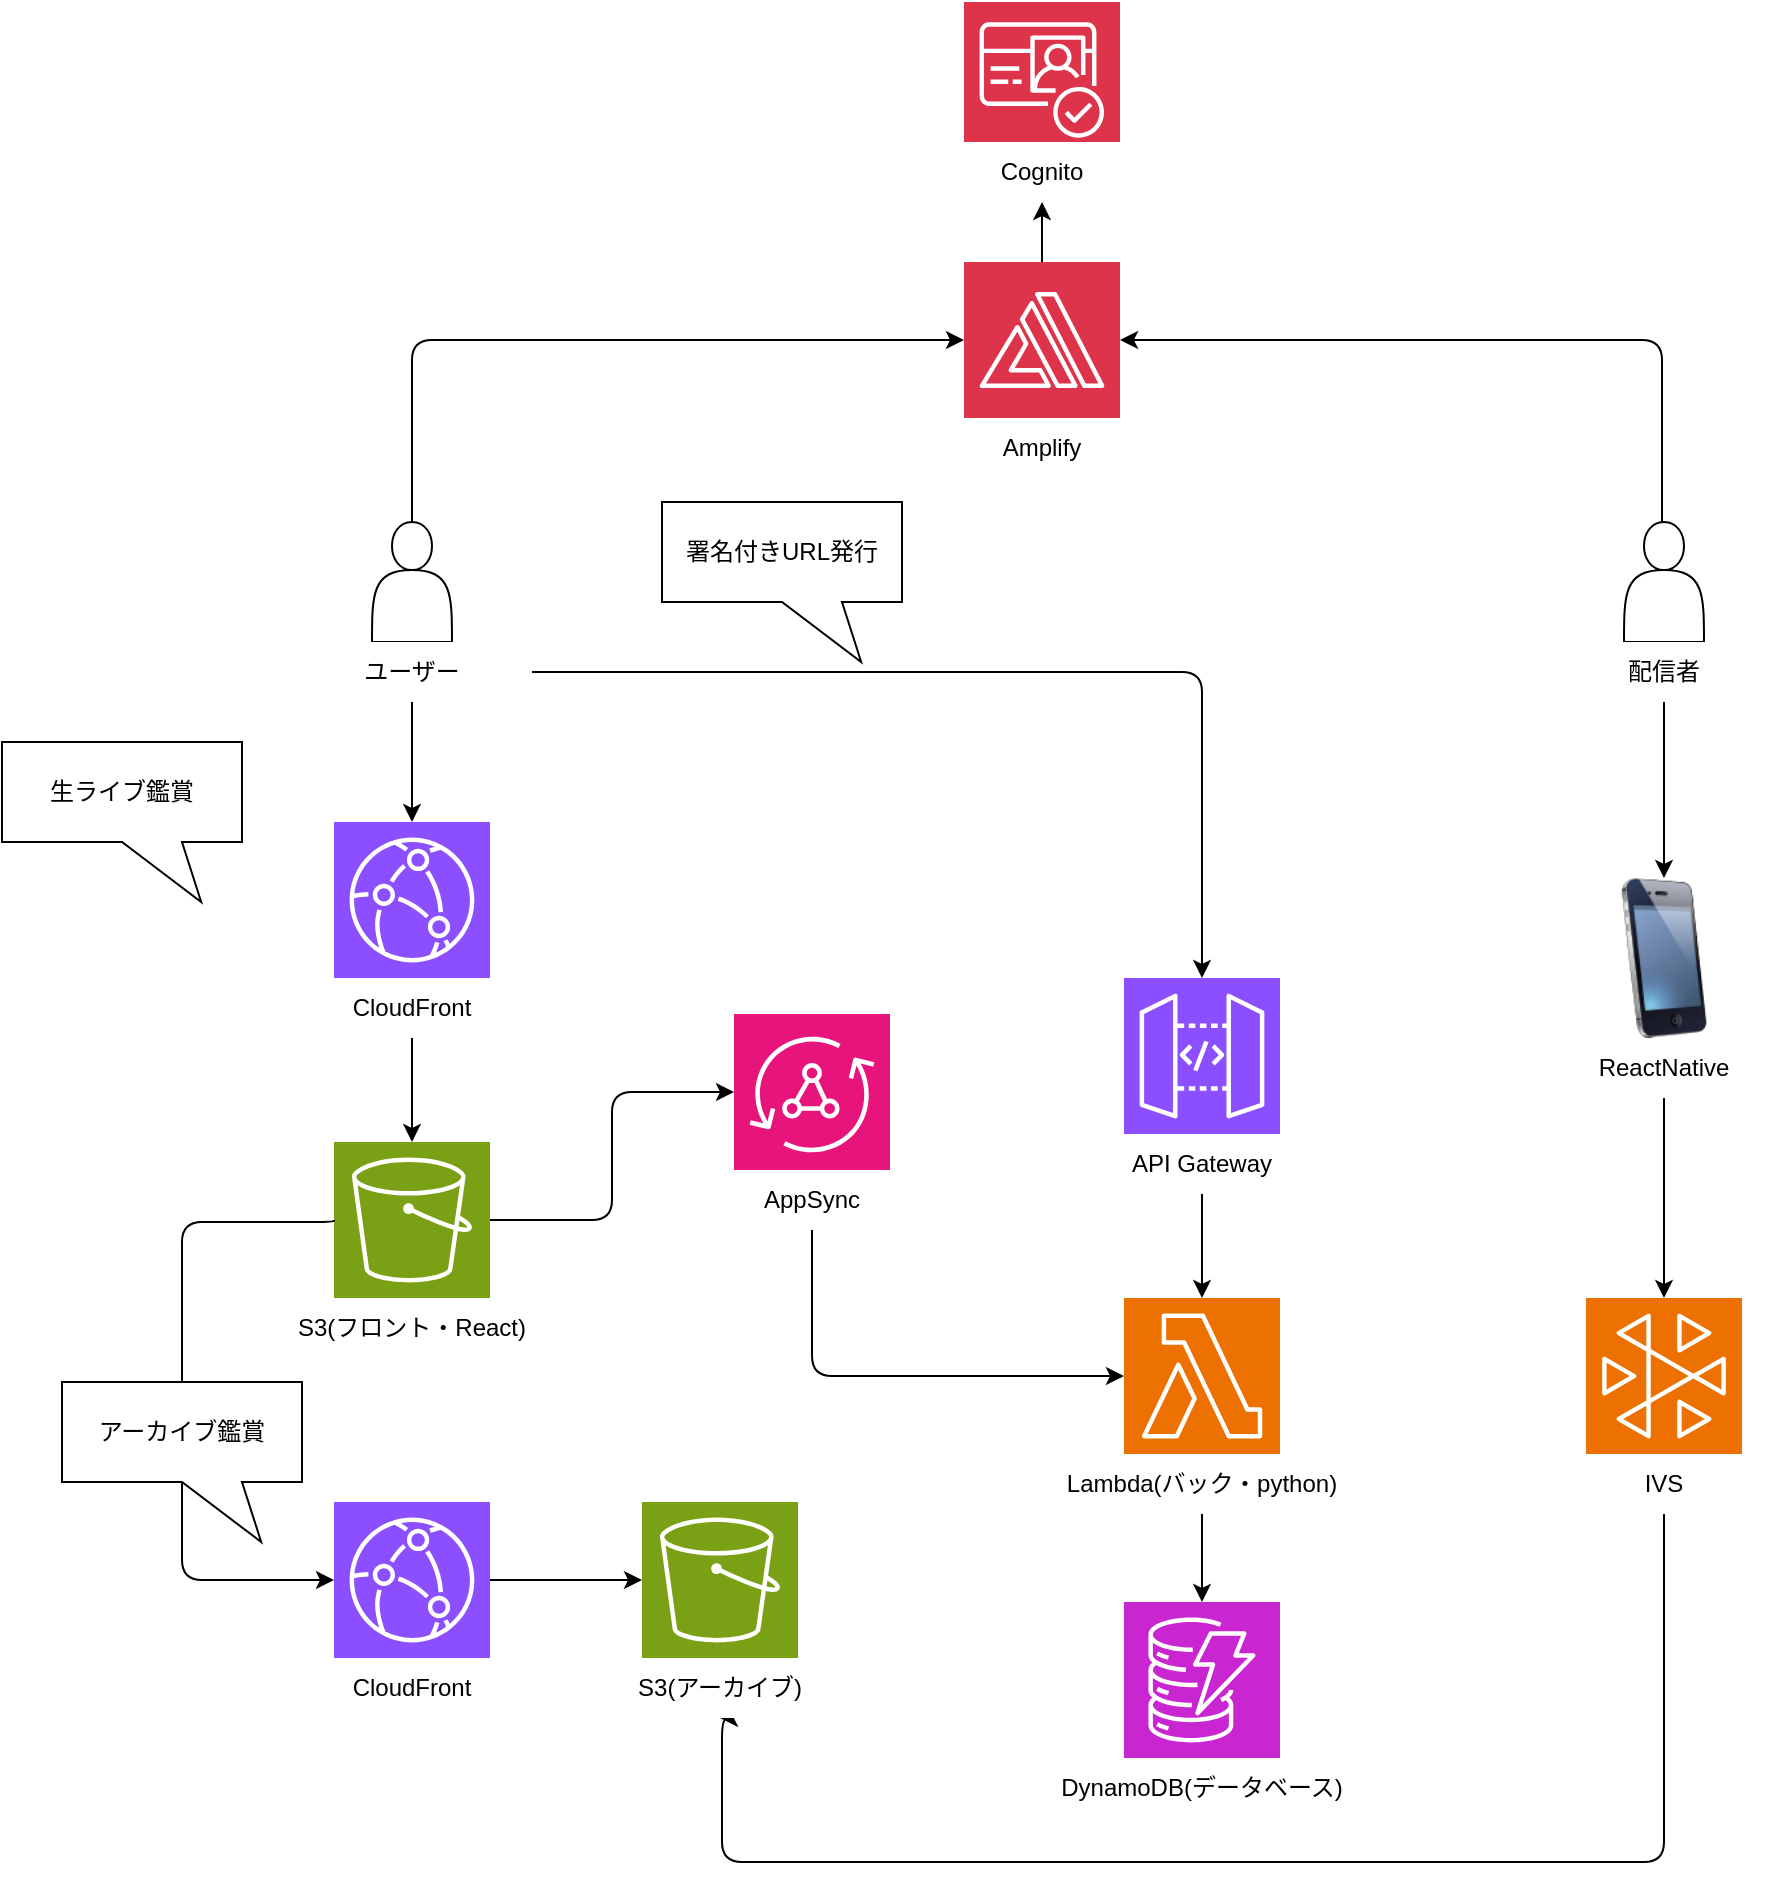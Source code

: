 <mxfile>
    <diagram id="XdaaZR_mgmuCEj4h6vxb" name="ページ1">
        <mxGraphModel dx="1309" dy="1029" grid="1" gridSize="10" guides="1" tooltips="1" connect="1" arrows="1" fold="1" page="1" pageScale="1" pageWidth="1169" pageHeight="1654" math="0" shadow="0">
            <root>
                <mxCell id="0"/>
                <mxCell id="1" parent="0"/>
                <mxCell id="4" value="" style="shape=actor;whiteSpace=wrap;html=1;" vertex="1" parent="1">
                    <mxGeometry x="315" y="460" width="40" height="60" as="geometry"/>
                </mxCell>
                <mxCell id="5" value="ユーザー" style="rounded=0;whiteSpace=wrap;html=1;strokeColor=none;" vertex="1" parent="1">
                    <mxGeometry x="275" y="520" width="120" height="30" as="geometry"/>
                </mxCell>
                <mxCell id="6" value="" style="shape=actor;whiteSpace=wrap;html=1;" vertex="1" parent="1">
                    <mxGeometry x="941" y="460" width="40" height="60" as="geometry"/>
                </mxCell>
                <mxCell id="35" style="edgeStyle=none;html=1;" edge="1" parent="1" source="7" target="34">
                    <mxGeometry relative="1" as="geometry"/>
                </mxCell>
                <mxCell id="7" value="配信者" style="rounded=0;whiteSpace=wrap;html=1;strokeColor=none;" vertex="1" parent="1">
                    <mxGeometry x="901" y="520" width="120" height="30" as="geometry"/>
                </mxCell>
                <mxCell id="8" value="" style="sketch=0;points=[[0,0,0],[0.25,0,0],[0.5,0,0],[0.75,0,0],[1,0,0],[0,1,0],[0.25,1,0],[0.5,1,0],[0.75,1,0],[1,1,0],[0,0.25,0],[0,0.5,0],[0,0.75,0],[1,0.25,0],[1,0.5,0],[1,0.75,0]];outlineConnect=0;fontColor=#232F3E;fillColor=#8C4FFF;strokeColor=#ffffff;dashed=0;verticalLabelPosition=bottom;verticalAlign=top;align=center;html=1;fontSize=12;fontStyle=0;aspect=fixed;shape=mxgraph.aws4.resourceIcon;resIcon=mxgraph.aws4.cloudfront;" vertex="1" parent="1">
                    <mxGeometry x="296" y="610" width="78" height="78" as="geometry"/>
                </mxCell>
                <mxCell id="9" style="edgeStyle=none;html=1;entryX=0.5;entryY=0;entryDx=0;entryDy=0;entryPerimeter=0;" edge="1" parent="1" source="5" target="8">
                    <mxGeometry relative="1" as="geometry"/>
                </mxCell>
                <mxCell id="10" value="" style="sketch=0;points=[[0,0,0],[0.25,0,0],[0.5,0,0],[0.75,0,0],[1,0,0],[0,1,0],[0.25,1,0],[0.5,1,0],[0.75,1,0],[1,1,0],[0,0.25,0],[0,0.5,0],[0,0.75,0],[1,0.25,0],[1,0.5,0],[1,0.75,0]];outlineConnect=0;fontColor=#232F3E;fillColor=#7AA116;strokeColor=#ffffff;dashed=0;verticalLabelPosition=bottom;verticalAlign=top;align=center;html=1;fontSize=12;fontStyle=0;aspect=fixed;shape=mxgraph.aws4.resourceIcon;resIcon=mxgraph.aws4.s3;" vertex="1" parent="1">
                    <mxGeometry x="296" y="770" width="78" height="78" as="geometry"/>
                </mxCell>
                <mxCell id="24" style="edgeStyle=none;html=1;" edge="1" parent="1" source="12" target="10">
                    <mxGeometry relative="1" as="geometry"/>
                </mxCell>
                <mxCell id="57" style="edgeStyle=orthogonalEdgeStyle;html=1;exitX=0;exitY=0.5;exitDx=0;exitDy=0;exitPerimeter=0;" edge="1" parent="1" source="10" target="58">
                    <mxGeometry relative="1" as="geometry">
                        <Array as="points">
                            <mxPoint x="296" y="810"/>
                            <mxPoint x="220" y="810"/>
                            <mxPoint x="220" y="989"/>
                        </Array>
                    </mxGeometry>
                </mxCell>
                <mxCell id="12" value="CloudFront" style="rounded=0;whiteSpace=wrap;html=1;strokeColor=none;" vertex="1" parent="1">
                    <mxGeometry x="275" y="688" width="120" height="30" as="geometry"/>
                </mxCell>
                <mxCell id="13" value="S3(フロント・React)" style="rounded=0;whiteSpace=wrap;html=1;strokeColor=none;" vertex="1" parent="1">
                    <mxGeometry x="275" y="848" width="120" height="30" as="geometry"/>
                </mxCell>
                <mxCell id="15" value="" style="sketch=0;points=[[0,0,0],[0.25,0,0],[0.5,0,0],[0.75,0,0],[1,0,0],[0,1,0],[0.25,1,0],[0.5,1,0],[0.75,1,0],[1,1,0],[0,0.25,0],[0,0.5,0],[0,0.75,0],[1,0.25,0],[1,0.5,0],[1,0.75,0]];outlineConnect=0;fontColor=#232F3E;fillColor=#E7157B;strokeColor=#ffffff;dashed=0;verticalLabelPosition=bottom;verticalAlign=top;align=center;html=1;fontSize=12;fontStyle=0;aspect=fixed;shape=mxgraph.aws4.resourceIcon;resIcon=mxgraph.aws4.appsync;" vertex="1" parent="1">
                    <mxGeometry x="496" y="706" width="78" height="78" as="geometry"/>
                </mxCell>
                <mxCell id="16" value="AppSync" style="rounded=0;whiteSpace=wrap;html=1;strokeColor=none;" vertex="1" parent="1">
                    <mxGeometry x="475" y="784" width="120" height="30" as="geometry"/>
                </mxCell>
                <mxCell id="17" value="" style="sketch=0;points=[[0,0,0],[0.25,0,0],[0.5,0,0],[0.75,0,0],[1,0,0],[0,1,0],[0.25,1,0],[0.5,1,0],[0.75,1,0],[1,1,0],[0,0.25,0],[0,0.5,0],[0,0.75,0],[1,0.25,0],[1,0.5,0],[1,0.75,0]];outlineConnect=0;fontColor=#232F3E;fillColor=#8C4FFF;strokeColor=#ffffff;dashed=0;verticalLabelPosition=bottom;verticalAlign=top;align=center;html=1;fontSize=12;fontStyle=0;aspect=fixed;shape=mxgraph.aws4.resourceIcon;resIcon=mxgraph.aws4.api_gateway;" vertex="1" parent="1">
                    <mxGeometry x="691" y="688" width="78" height="78" as="geometry"/>
                </mxCell>
                <mxCell id="18" style="edgeStyle=orthogonalEdgeStyle;html=1;entryX=0.5;entryY=0;entryDx=0;entryDy=0;entryPerimeter=0;" edge="1" parent="1" source="5" target="17">
                    <mxGeometry relative="1" as="geometry"/>
                </mxCell>
                <mxCell id="19" value="API Gateway" style="rounded=0;whiteSpace=wrap;html=1;strokeColor=none;" vertex="1" parent="1">
                    <mxGeometry x="670" y="766" width="120" height="30" as="geometry"/>
                </mxCell>
                <mxCell id="20" value="" style="sketch=0;points=[[0,0,0],[0.25,0,0],[0.5,0,0],[0.75,0,0],[1,0,0],[0,1,0],[0.25,1,0],[0.5,1,0],[0.75,1,0],[1,1,0],[0,0.25,0],[0,0.5,0],[0,0.75,0],[1,0.25,0],[1,0.5,0],[1,0.75,0]];outlineConnect=0;fontColor=#232F3E;fillColor=#ED7100;strokeColor=#ffffff;dashed=0;verticalLabelPosition=bottom;verticalAlign=top;align=center;html=1;fontSize=12;fontStyle=0;aspect=fixed;shape=mxgraph.aws4.resourceIcon;resIcon=mxgraph.aws4.lambda;" vertex="1" parent="1">
                    <mxGeometry x="691" y="848" width="78" height="78" as="geometry"/>
                </mxCell>
                <mxCell id="21" style="edgeStyle=none;html=1;entryX=0.5;entryY=0;entryDx=0;entryDy=0;entryPerimeter=0;" edge="1" parent="1" source="19" target="20">
                    <mxGeometry relative="1" as="geometry"/>
                </mxCell>
                <mxCell id="28" style="edgeStyle=none;html=1;" edge="1" parent="1" source="22" target="27">
                    <mxGeometry relative="1" as="geometry"/>
                </mxCell>
                <mxCell id="22" value="Lambda(バック・python)" style="rounded=0;whiteSpace=wrap;html=1;strokeColor=none;" vertex="1" parent="1">
                    <mxGeometry x="655" y="926" width="150" height="30" as="geometry"/>
                </mxCell>
                <mxCell id="26" style="edgeStyle=orthogonalEdgeStyle;html=1;entryX=0;entryY=0.5;entryDx=0;entryDy=0;entryPerimeter=0;rounded=1;" edge="1" parent="1" source="16" target="20">
                    <mxGeometry relative="1" as="geometry">
                        <Array as="points">
                            <mxPoint x="535" y="887"/>
                        </Array>
                    </mxGeometry>
                </mxCell>
                <mxCell id="27" value="" style="sketch=0;points=[[0,0,0],[0.25,0,0],[0.5,0,0],[0.75,0,0],[1,0,0],[0,1,0],[0.25,1,0],[0.5,1,0],[0.75,1,0],[1,1,0],[0,0.25,0],[0,0.5,0],[0,0.75,0],[1,0.25,0],[1,0.5,0],[1,0.75,0]];outlineConnect=0;fontColor=#232F3E;fillColor=#C925D1;strokeColor=#ffffff;dashed=0;verticalLabelPosition=bottom;verticalAlign=top;align=center;html=1;fontSize=12;fontStyle=0;aspect=fixed;shape=mxgraph.aws4.resourceIcon;resIcon=mxgraph.aws4.dynamodb;" vertex="1" parent="1">
                    <mxGeometry x="691" y="1000" width="78" height="78" as="geometry"/>
                </mxCell>
                <mxCell id="29" value="DynamoDB(データベース)" style="rounded=0;whiteSpace=wrap;html=1;strokeColor=none;" vertex="1" parent="1">
                    <mxGeometry x="650" y="1078" width="160" height="30" as="geometry"/>
                </mxCell>
                <mxCell id="30" value="" style="sketch=0;points=[[0,0,0],[0.25,0,0],[0.5,0,0],[0.75,0,0],[1,0,0],[0,1,0],[0.25,1,0],[0.5,1,0],[0.75,1,0],[1,1,0],[0,0.25,0],[0,0.5,0],[0,0.75,0],[1,0.25,0],[1,0.5,0],[1,0.75,0]];outlineConnect=0;fontColor=#232F3E;fillColor=#ED7100;strokeColor=#ffffff;dashed=0;verticalLabelPosition=bottom;verticalAlign=top;align=center;html=1;fontSize=12;fontStyle=0;aspect=fixed;shape=mxgraph.aws4.resourceIcon;resIcon=mxgraph.aws4.interactive_video;" vertex="1" parent="1">
                    <mxGeometry x="922" y="848" width="78" height="78" as="geometry"/>
                </mxCell>
                <mxCell id="34" value="" style="image;html=1;image=img/lib/clip_art/telecommunication/iPhone_128x128.png" vertex="1" parent="1">
                    <mxGeometry x="921" y="638" width="80" height="80" as="geometry"/>
                </mxCell>
                <mxCell id="46" style="edgeStyle=orthogonalEdgeStyle;html=1;entryX=0.5;entryY=1;entryDx=0;entryDy=0;" edge="1" parent="1" source="37" target="45">
                    <mxGeometry relative="1" as="geometry">
                        <Array as="points">
                            <mxPoint x="961" y="1130"/>
                            <mxPoint x="490" y="1130"/>
                        </Array>
                    </mxGeometry>
                </mxCell>
                <mxCell id="37" value="IVS" style="rounded=0;whiteSpace=wrap;html=1;strokeColor=none;" vertex="1" parent="1">
                    <mxGeometry x="901" y="926" width="120" height="30" as="geometry"/>
                </mxCell>
                <mxCell id="42" style="edgeStyle=none;html=1;" edge="1" parent="1" source="38" target="30">
                    <mxGeometry relative="1" as="geometry"/>
                </mxCell>
                <mxCell id="38" value="ReactNative" style="rounded=0;whiteSpace=wrap;html=1;strokeColor=none;" vertex="1" parent="1">
                    <mxGeometry x="901" y="718" width="120" height="30" as="geometry"/>
                </mxCell>
                <mxCell id="40" style="edgeStyle=orthogonalEdgeStyle;html=1;entryX=0;entryY=0.5;entryDx=0;entryDy=0;entryPerimeter=0;" edge="1" parent="1" source="10" target="15">
                    <mxGeometry relative="1" as="geometry"/>
                </mxCell>
                <mxCell id="44" value="" style="sketch=0;points=[[0,0,0],[0.25,0,0],[0.5,0,0],[0.75,0,0],[1,0,0],[0,1,0],[0.25,1,0],[0.5,1,0],[0.75,1,0],[1,1,0],[0,0.25,0],[0,0.5,0],[0,0.75,0],[1,0.25,0],[1,0.5,0],[1,0.75,0]];outlineConnect=0;fontColor=#232F3E;fillColor=#7AA116;strokeColor=#ffffff;dashed=0;verticalLabelPosition=bottom;verticalAlign=top;align=center;html=1;fontSize=12;fontStyle=0;aspect=fixed;shape=mxgraph.aws4.resourceIcon;resIcon=mxgraph.aws4.s3;" vertex="1" parent="1">
                    <mxGeometry x="450" y="950" width="78" height="78" as="geometry"/>
                </mxCell>
                <mxCell id="45" value="S3(アーカイブ)" style="rounded=0;whiteSpace=wrap;html=1;strokeColor=none;" vertex="1" parent="1">
                    <mxGeometry x="429" y="1028" width="120" height="30" as="geometry"/>
                </mxCell>
                <mxCell id="54" value="生ライブ鑑賞" style="shape=callout;whiteSpace=wrap;html=1;perimeter=calloutPerimeter;base=30;position2=0.83;" vertex="1" parent="1">
                    <mxGeometry x="130" y="570" width="120" height="80" as="geometry"/>
                </mxCell>
                <mxCell id="55" value="アーカイブ鑑賞" style="shape=callout;whiteSpace=wrap;html=1;perimeter=calloutPerimeter;base=30;position2=0.83;" vertex="1" parent="1">
                    <mxGeometry x="160" y="890" width="120" height="80" as="geometry"/>
                </mxCell>
                <mxCell id="56" value="署名付きURL発行" style="shape=callout;whiteSpace=wrap;html=1;perimeter=calloutPerimeter;base=30;position2=0.83;" vertex="1" parent="1">
                    <mxGeometry x="460" y="450" width="120" height="80" as="geometry"/>
                </mxCell>
                <mxCell id="60" style="edgeStyle=none;html=1;" edge="1" parent="1" source="58" target="44">
                    <mxGeometry relative="1" as="geometry"/>
                </mxCell>
                <mxCell id="58" value="" style="sketch=0;points=[[0,0,0],[0.25,0,0],[0.5,0,0],[0.75,0,0],[1,0,0],[0,1,0],[0.25,1,0],[0.5,1,0],[0.75,1,0],[1,1,0],[0,0.25,0],[0,0.5,0],[0,0.75,0],[1,0.25,0],[1,0.5,0],[1,0.75,0]];outlineConnect=0;fontColor=#232F3E;fillColor=#8C4FFF;strokeColor=#ffffff;dashed=0;verticalLabelPosition=bottom;verticalAlign=top;align=center;html=1;fontSize=12;fontStyle=0;aspect=fixed;shape=mxgraph.aws4.resourceIcon;resIcon=mxgraph.aws4.cloudfront;" vertex="1" parent="1">
                    <mxGeometry x="296" y="950" width="78" height="78" as="geometry"/>
                </mxCell>
                <mxCell id="59" value="CloudFront" style="rounded=0;whiteSpace=wrap;html=1;strokeColor=none;" vertex="1" parent="1">
                    <mxGeometry x="275" y="1028" width="120" height="30" as="geometry"/>
                </mxCell>
                <mxCell id="69" style="edgeStyle=none;html=1;" edge="1" parent="1" source="62" target="67">
                    <mxGeometry relative="1" as="geometry"/>
                </mxCell>
                <mxCell id="62" value="" style="sketch=0;points=[[0,0,0],[0.25,0,0],[0.5,0,0],[0.75,0,0],[1,0,0],[0,1,0],[0.25,1,0],[0.5,1,0],[0.75,1,0],[1,1,0],[0,0.25,0],[0,0.5,0],[0,0.75,0],[1,0.25,0],[1,0.5,0],[1,0.75,0]];outlineConnect=0;fontColor=#232F3E;fillColor=#DD344C;strokeColor=#ffffff;dashed=0;verticalLabelPosition=bottom;verticalAlign=top;align=center;html=1;fontSize=12;fontStyle=0;aspect=fixed;shape=mxgraph.aws4.resourceIcon;resIcon=mxgraph.aws4.amplify;" vertex="1" parent="1">
                    <mxGeometry x="611" y="330" width="78" height="78" as="geometry"/>
                </mxCell>
                <mxCell id="64" value="" style="sketch=0;points=[[0,0,0],[0.25,0,0],[0.5,0,0],[0.75,0,0],[1,0,0],[0,1,0],[0.25,1,0],[0.5,1,0],[0.75,1,0],[1,1,0],[0,0.25,0],[0,0.5,0],[0,0.75,0],[1,0.25,0],[1,0.5,0],[1,0.75,0]];outlineConnect=0;fontColor=#232F3E;fillColor=#DD344C;strokeColor=#ffffff;dashed=0;verticalLabelPosition=bottom;verticalAlign=top;align=center;html=1;fontSize=12;fontStyle=0;aspect=fixed;shape=mxgraph.aws4.resourceIcon;resIcon=mxgraph.aws4.cognito;" vertex="1" parent="1">
                    <mxGeometry x="611" y="200" width="78" height="78" as="geometry"/>
                </mxCell>
                <mxCell id="65" value="Amplify" style="rounded=0;whiteSpace=wrap;html=1;strokeColor=none;" vertex="1" parent="1">
                    <mxGeometry x="590" y="408" width="120" height="30" as="geometry"/>
                </mxCell>
                <mxCell id="67" value="Cognito" style="rounded=0;whiteSpace=wrap;html=1;strokeColor=none;" vertex="1" parent="1">
                    <mxGeometry x="590" y="270" width="120" height="30" as="geometry"/>
                </mxCell>
                <mxCell id="70" style="edgeStyle=orthogonalEdgeStyle;html=1;entryX=0;entryY=0.5;entryDx=0;entryDy=0;entryPerimeter=0;" edge="1" parent="1" source="4" target="62">
                    <mxGeometry relative="1" as="geometry">
                        <Array as="points">
                            <mxPoint x="335" y="369"/>
                        </Array>
                    </mxGeometry>
                </mxCell>
                <mxCell id="72" style="edgeStyle=orthogonalEdgeStyle;html=1;entryX=1;entryY=0.5;entryDx=0;entryDy=0;entryPerimeter=0;" edge="1" parent="1" source="6" target="62">
                    <mxGeometry relative="1" as="geometry">
                        <Array as="points">
                            <mxPoint x="960" y="369"/>
                        </Array>
                    </mxGeometry>
                </mxCell>
            </root>
        </mxGraphModel>
    </diagram>
</mxfile>